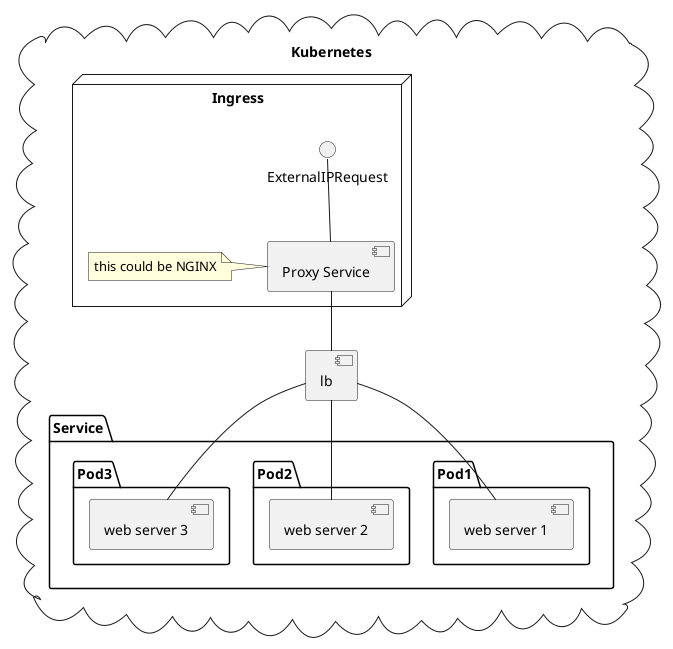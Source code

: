 ﻿@startuml

cloud "Kubernetes" {
node Ingress {
ExternalIPRequest -- [Proxy Service]
note left
this could be NGINX
end note
}


[Proxy Service] -- [lb]

        package Service {
        [lb]
            package Pod1 {
                [web server 1]
                [lb] --  [web server 1]
            }
            
            package Pod2 {
                [web server 2]
                [lb] --  [web server 2]
            }
            package Pod3 {
                [web server 3]
                [lb] --  [web server 3]
            }
        }

}


@enduml
